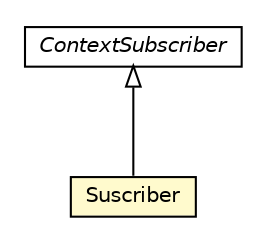 #!/usr/local/bin/dot
#
# Class diagram 
# Generated by UMLGraph version R5_6-24-gf6e263 (http://www.umlgraph.org/)
#

digraph G {
	edge [fontname="Helvetica",fontsize=10,labelfontname="Helvetica",labelfontsize=10];
	node [fontname="Helvetica",fontsize=10,shape=plaintext];
	nodesep=0.25;
	ranksep=0.5;
	// org.universAAL.middleware.context.ContextSubscriber
	c7680893 [label=<<table title="org.universAAL.middleware.context.ContextSubscriber" border="0" cellborder="1" cellspacing="0" cellpadding="2" port="p" href="../../middleware/context/ContextSubscriber.html">
		<tr><td><table border="0" cellspacing="0" cellpadding="1">
<tr><td align="center" balign="center"><font face="Helvetica-Oblique"> ContextSubscriber </font></td></tr>
		</table></td></tr>
		</table>>, URL="../../middleware/context/ContextSubscriber.html", fontname="Helvetica", fontcolor="black", fontsize=10.0];
	// org.universAAL.drools.engine.Suscriber
	c7681903 [label=<<table title="org.universAAL.drools.engine.Suscriber" border="0" cellborder="1" cellspacing="0" cellpadding="2" port="p" bgcolor="lemonChiffon" href="./Suscriber.html">
		<tr><td><table border="0" cellspacing="0" cellpadding="1">
<tr><td align="center" balign="center"> Suscriber </td></tr>
		</table></td></tr>
		</table>>, URL="./Suscriber.html", fontname="Helvetica", fontcolor="black", fontsize=10.0];
	//org.universAAL.drools.engine.Suscriber extends org.universAAL.middleware.context.ContextSubscriber
	c7680893:p -> c7681903:p [dir=back,arrowtail=empty];
}

